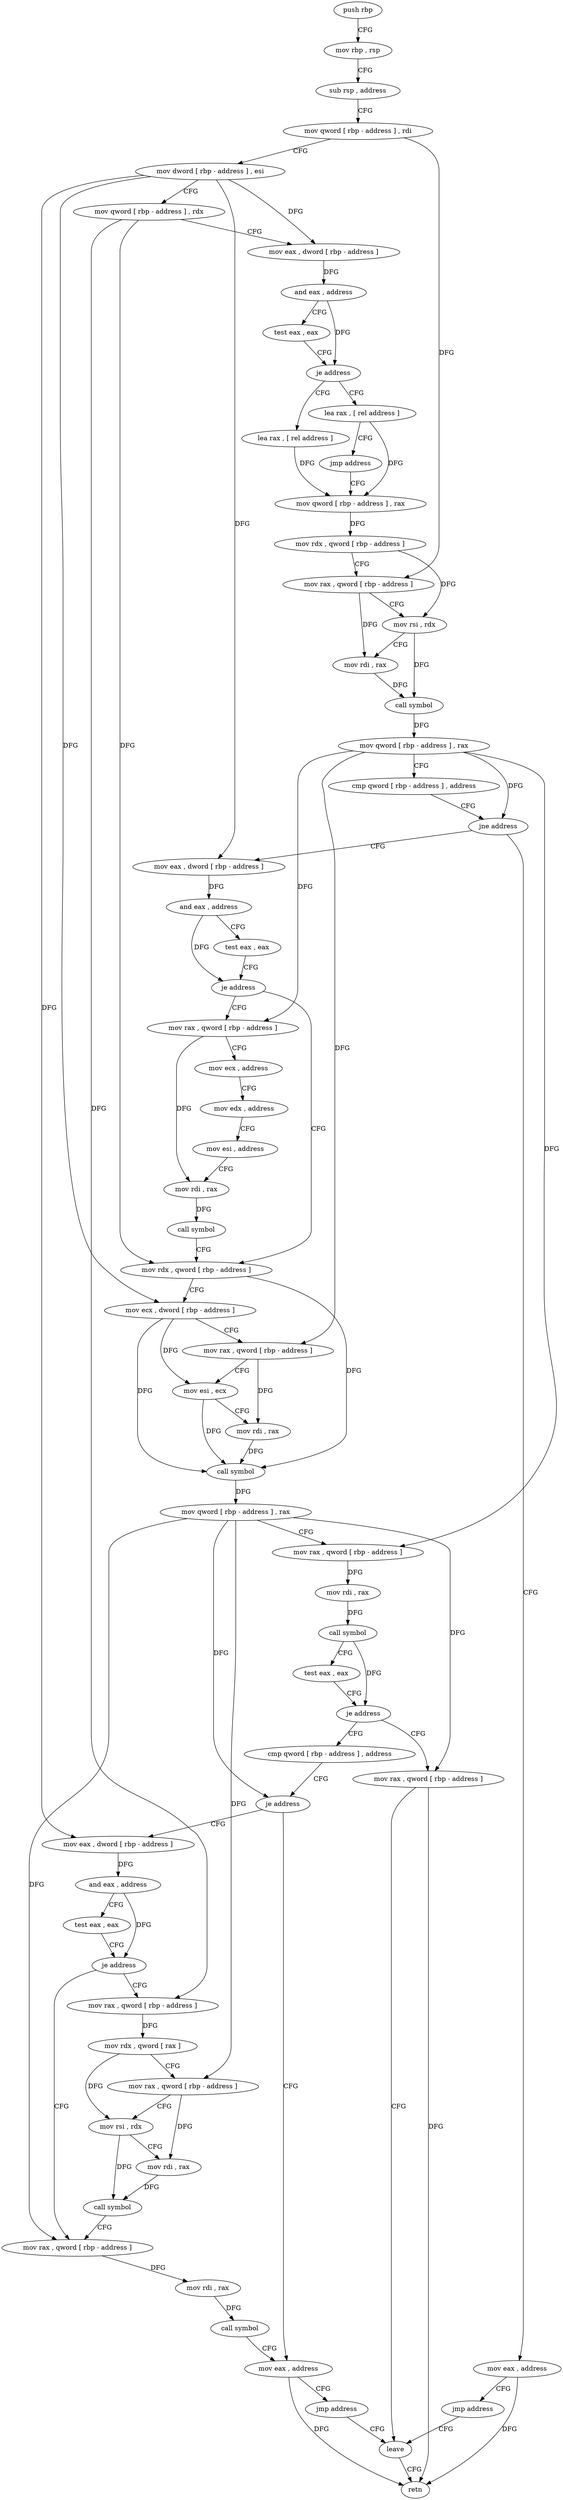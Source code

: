 digraph "func" {
"287862" [label = "push rbp" ]
"287863" [label = "mov rbp , rsp" ]
"287866" [label = "sub rsp , address" ]
"287870" [label = "mov qword [ rbp - address ] , rdi" ]
"287874" [label = "mov dword [ rbp - address ] , esi" ]
"287877" [label = "mov qword [ rbp - address ] , rdx" ]
"287881" [label = "mov eax , dword [ rbp - address ]" ]
"287884" [label = "and eax , address" ]
"287887" [label = "test eax , eax" ]
"287889" [label = "je address" ]
"287900" [label = "lea rax , [ rel address ]" ]
"287891" [label = "lea rax , [ rel address ]" ]
"287907" [label = "mov qword [ rbp - address ] , rax" ]
"287898" [label = "jmp address" ]
"287951" [label = "mov eax , dword [ rbp - address ]" ]
"287954" [label = "and eax , address" ]
"287957" [label = "test eax , eax" ]
"287959" [label = "je address" ]
"287988" [label = "mov rdx , qword [ rbp - address ]" ]
"287961" [label = "mov rax , qword [ rbp - address ]" ]
"287941" [label = "mov eax , address" ]
"287946" [label = "jmp address" ]
"288091" [label = "leave" ]
"287911" [label = "mov rdx , qword [ rbp - address ]" ]
"287915" [label = "mov rax , qword [ rbp - address ]" ]
"287919" [label = "mov rsi , rdx" ]
"287922" [label = "mov rdi , rax" ]
"287925" [label = "call symbol" ]
"287930" [label = "mov qword [ rbp - address ] , rax" ]
"287934" [label = "cmp qword [ rbp - address ] , address" ]
"287939" [label = "jne address" ]
"287992" [label = "mov ecx , dword [ rbp - address ]" ]
"287995" [label = "mov rax , qword [ rbp - address ]" ]
"287999" [label = "mov esi , ecx" ]
"288001" [label = "mov rdi , rax" ]
"288004" [label = "call symbol" ]
"288009" [label = "mov qword [ rbp - address ] , rax" ]
"288013" [label = "mov rax , qword [ rbp - address ]" ]
"288017" [label = "mov rdi , rax" ]
"288020" [label = "call symbol" ]
"288025" [label = "test eax , eax" ]
"288027" [label = "je address" ]
"288087" [label = "mov rax , qword [ rbp - address ]" ]
"288029" [label = "cmp qword [ rbp - address ] , address" ]
"287965" [label = "mov ecx , address" ]
"287970" [label = "mov edx , address" ]
"287975" [label = "mov esi , address" ]
"287980" [label = "mov rdi , rax" ]
"287983" [label = "call symbol" ]
"288092" [label = "retn" ]
"288034" [label = "je address" ]
"288080" [label = "mov eax , address" ]
"288036" [label = "mov eax , dword [ rbp - address ]" ]
"288085" [label = "jmp address" ]
"288039" [label = "and eax , address" ]
"288042" [label = "test eax , eax" ]
"288044" [label = "je address" ]
"288068" [label = "mov rax , qword [ rbp - address ]" ]
"288046" [label = "mov rax , qword [ rbp - address ]" ]
"288072" [label = "mov rdi , rax" ]
"288075" [label = "call symbol" ]
"288050" [label = "mov rdx , qword [ rax ]" ]
"288053" [label = "mov rax , qword [ rbp - address ]" ]
"288057" [label = "mov rsi , rdx" ]
"288060" [label = "mov rdi , rax" ]
"288063" [label = "call symbol" ]
"287862" -> "287863" [ label = "CFG" ]
"287863" -> "287866" [ label = "CFG" ]
"287866" -> "287870" [ label = "CFG" ]
"287870" -> "287874" [ label = "CFG" ]
"287870" -> "287915" [ label = "DFG" ]
"287874" -> "287877" [ label = "CFG" ]
"287874" -> "287881" [ label = "DFG" ]
"287874" -> "287951" [ label = "DFG" ]
"287874" -> "287992" [ label = "DFG" ]
"287874" -> "288036" [ label = "DFG" ]
"287877" -> "287881" [ label = "CFG" ]
"287877" -> "287988" [ label = "DFG" ]
"287877" -> "288046" [ label = "DFG" ]
"287881" -> "287884" [ label = "DFG" ]
"287884" -> "287887" [ label = "CFG" ]
"287884" -> "287889" [ label = "DFG" ]
"287887" -> "287889" [ label = "CFG" ]
"287889" -> "287900" [ label = "CFG" ]
"287889" -> "287891" [ label = "CFG" ]
"287900" -> "287907" [ label = "DFG" ]
"287891" -> "287898" [ label = "CFG" ]
"287891" -> "287907" [ label = "DFG" ]
"287907" -> "287911" [ label = "DFG" ]
"287898" -> "287907" [ label = "CFG" ]
"287951" -> "287954" [ label = "DFG" ]
"287954" -> "287957" [ label = "CFG" ]
"287954" -> "287959" [ label = "DFG" ]
"287957" -> "287959" [ label = "CFG" ]
"287959" -> "287988" [ label = "CFG" ]
"287959" -> "287961" [ label = "CFG" ]
"287988" -> "287992" [ label = "CFG" ]
"287988" -> "288004" [ label = "DFG" ]
"287961" -> "287965" [ label = "CFG" ]
"287961" -> "287980" [ label = "DFG" ]
"287941" -> "287946" [ label = "CFG" ]
"287941" -> "288092" [ label = "DFG" ]
"287946" -> "288091" [ label = "CFG" ]
"288091" -> "288092" [ label = "CFG" ]
"287911" -> "287915" [ label = "CFG" ]
"287911" -> "287919" [ label = "DFG" ]
"287915" -> "287919" [ label = "CFG" ]
"287915" -> "287922" [ label = "DFG" ]
"287919" -> "287922" [ label = "CFG" ]
"287919" -> "287925" [ label = "DFG" ]
"287922" -> "287925" [ label = "DFG" ]
"287925" -> "287930" [ label = "DFG" ]
"287930" -> "287934" [ label = "CFG" ]
"287930" -> "287939" [ label = "DFG" ]
"287930" -> "287995" [ label = "DFG" ]
"287930" -> "288013" [ label = "DFG" ]
"287930" -> "287961" [ label = "DFG" ]
"287934" -> "287939" [ label = "CFG" ]
"287939" -> "287951" [ label = "CFG" ]
"287939" -> "287941" [ label = "CFG" ]
"287992" -> "287995" [ label = "CFG" ]
"287992" -> "287999" [ label = "DFG" ]
"287992" -> "288004" [ label = "DFG" ]
"287995" -> "287999" [ label = "CFG" ]
"287995" -> "288001" [ label = "DFG" ]
"287999" -> "288001" [ label = "CFG" ]
"287999" -> "288004" [ label = "DFG" ]
"288001" -> "288004" [ label = "DFG" ]
"288004" -> "288009" [ label = "DFG" ]
"288009" -> "288013" [ label = "CFG" ]
"288009" -> "288087" [ label = "DFG" ]
"288009" -> "288034" [ label = "DFG" ]
"288009" -> "288068" [ label = "DFG" ]
"288009" -> "288053" [ label = "DFG" ]
"288013" -> "288017" [ label = "DFG" ]
"288017" -> "288020" [ label = "DFG" ]
"288020" -> "288025" [ label = "CFG" ]
"288020" -> "288027" [ label = "DFG" ]
"288025" -> "288027" [ label = "CFG" ]
"288027" -> "288087" [ label = "CFG" ]
"288027" -> "288029" [ label = "CFG" ]
"288087" -> "288091" [ label = "CFG" ]
"288087" -> "288092" [ label = "DFG" ]
"288029" -> "288034" [ label = "CFG" ]
"287965" -> "287970" [ label = "CFG" ]
"287970" -> "287975" [ label = "CFG" ]
"287975" -> "287980" [ label = "CFG" ]
"287980" -> "287983" [ label = "DFG" ]
"287983" -> "287988" [ label = "CFG" ]
"288034" -> "288080" [ label = "CFG" ]
"288034" -> "288036" [ label = "CFG" ]
"288080" -> "288085" [ label = "CFG" ]
"288080" -> "288092" [ label = "DFG" ]
"288036" -> "288039" [ label = "DFG" ]
"288085" -> "288091" [ label = "CFG" ]
"288039" -> "288042" [ label = "CFG" ]
"288039" -> "288044" [ label = "DFG" ]
"288042" -> "288044" [ label = "CFG" ]
"288044" -> "288068" [ label = "CFG" ]
"288044" -> "288046" [ label = "CFG" ]
"288068" -> "288072" [ label = "DFG" ]
"288046" -> "288050" [ label = "DFG" ]
"288072" -> "288075" [ label = "DFG" ]
"288075" -> "288080" [ label = "CFG" ]
"288050" -> "288053" [ label = "CFG" ]
"288050" -> "288057" [ label = "DFG" ]
"288053" -> "288057" [ label = "CFG" ]
"288053" -> "288060" [ label = "DFG" ]
"288057" -> "288060" [ label = "CFG" ]
"288057" -> "288063" [ label = "DFG" ]
"288060" -> "288063" [ label = "DFG" ]
"288063" -> "288068" [ label = "CFG" ]
}
